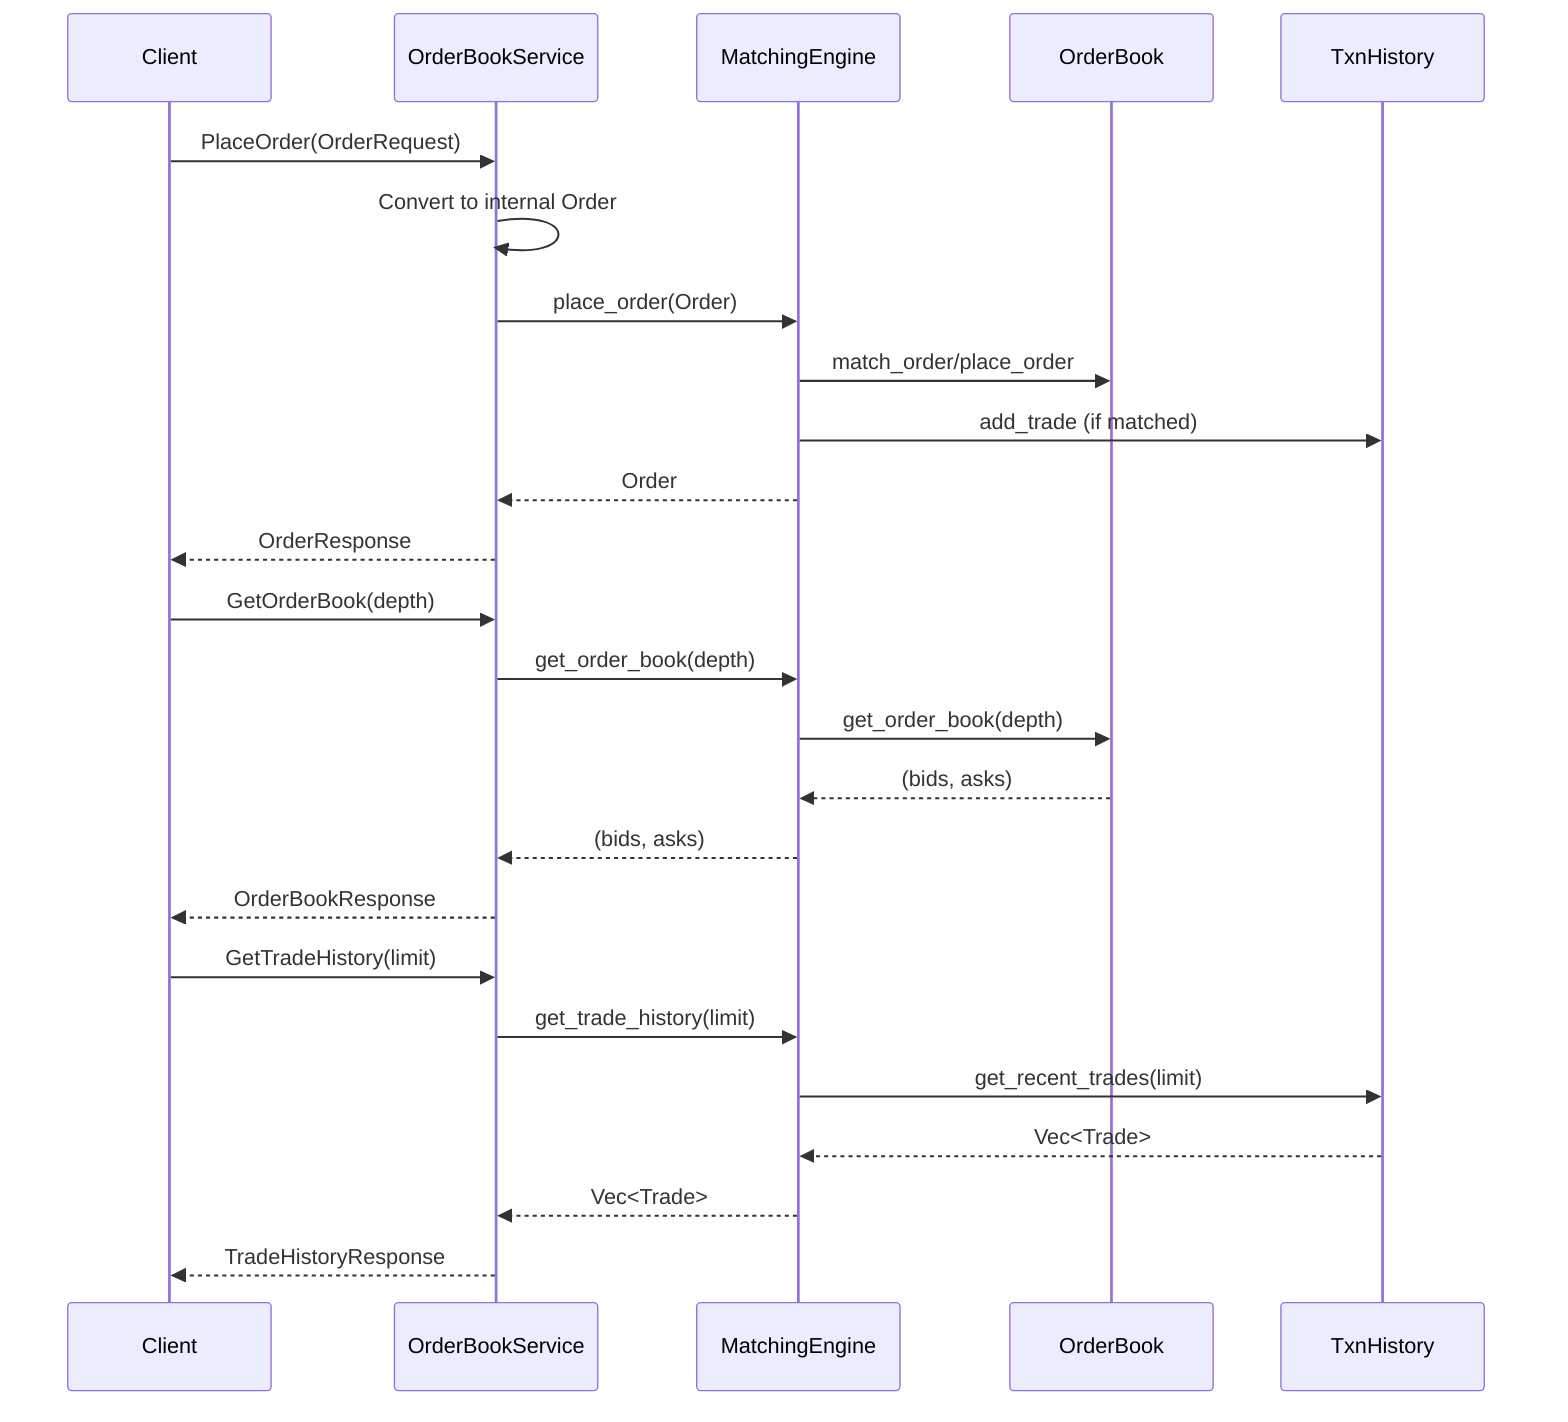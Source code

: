 sequenceDiagram
    participant Client
    participant GrpcServer as OrderBookService
    participant Engine as MatchingEngine
    participant Book as OrderBook
    participant History as TxnHistory

    %% Place Order Flow
    Client->>GrpcServer: PlaceOrder(OrderRequest)
    GrpcServer->>GrpcServer: Convert to internal Order
    GrpcServer->>Engine: place_order(Order)
    Engine->>Book: match_order/place_order
    Engine->>History: add_trade (if matched)
    Engine-->>GrpcServer: Order
    GrpcServer-->>Client: OrderResponse

    %% Get Book Flow
    Client->>GrpcServer: GetOrderBook(depth)
    GrpcServer->>Engine: get_order_book(depth)
    Engine->>Book: get_order_book(depth)
    Book-->>Engine: (bids, asks)
    Engine-->>GrpcServer: (bids, asks)
    GrpcServer-->>Client: OrderBookResponse

    %% Get Trade History Flow
    Client->>GrpcServer: GetTradeHistory(limit)
    GrpcServer->>Engine: get_trade_history(limit)
    Engine->>History: get_recent_trades(limit)
    History-->>Engine: Vec<Trade>
    Engine-->>GrpcServer: Vec<Trade>
    GrpcServer-->>Client: TradeHistoryResponse